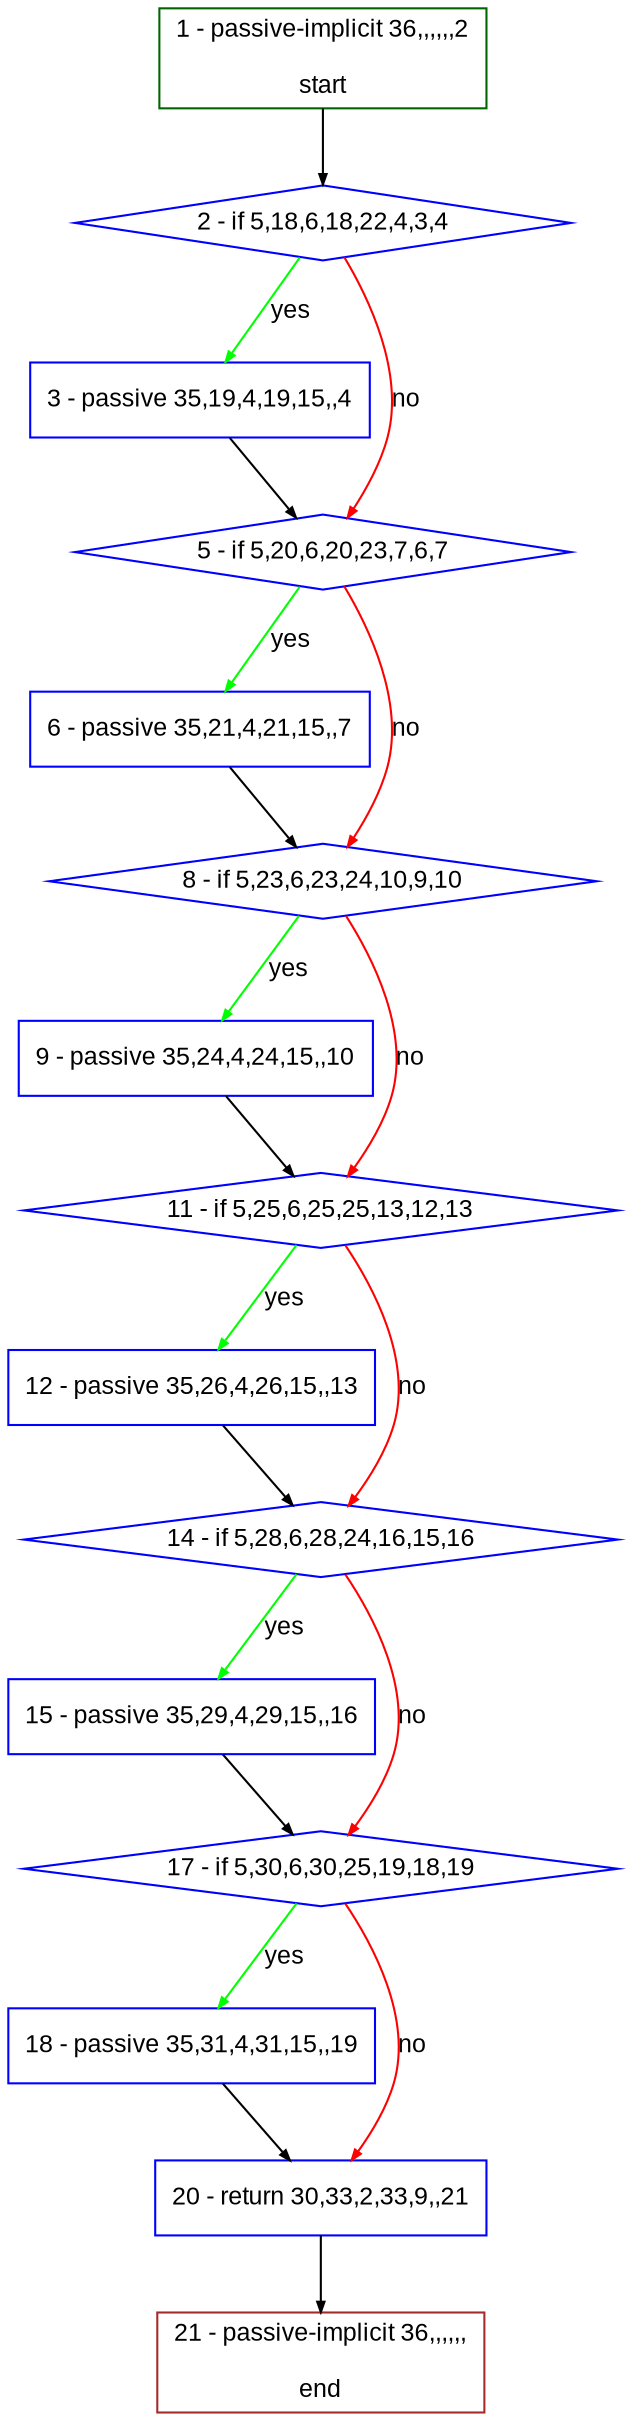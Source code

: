 digraph "" {
  graph [bgcolor="white", fillcolor="#FFFFCC", pack="true", packmode="clust", fontname="Arial", label="", fontsize="12", compound="true", style="rounded,filled"];
  node [node_initialized="no", fillcolor="white", fontname="Arial", label="", color="grey", fontsize="12", fixedsize="false", compound="true", shape="rectangle", style="filled"];
  edge [arrowtail="none", lhead="", fontcolor="black", fontname="Arial", label="", color="black", fontsize="12", arrowhead="normal", arrowsize="0.5", compound="true", ltail="", dir="forward"];
  __N1 [fillcolor="#ffffff", label="2 - if 5,18,6,18,22,4,3,4", color="#0000ff", shape="diamond", style="filled"];
  __N2 [fillcolor="#ffffff", label="1 - passive-implicit 36,,,,,,2\n\nstart", color="#006400", shape="box", style="filled"];
  __N3 [fillcolor="#ffffff", label="3 - passive 35,19,4,19,15,,4", color="#0000ff", shape="box", style="filled"];
  __N4 [fillcolor="#ffffff", label="5 - if 5,20,6,20,23,7,6,7", color="#0000ff", shape="diamond", style="filled"];
  __N5 [fillcolor="#ffffff", label="6 - passive 35,21,4,21,15,,7", color="#0000ff", shape="box", style="filled"];
  __N6 [fillcolor="#ffffff", label="8 - if 5,23,6,23,24,10,9,10", color="#0000ff", shape="diamond", style="filled"];
  __N7 [fillcolor="#ffffff", label="9 - passive 35,24,4,24,15,,10", color="#0000ff", shape="box", style="filled"];
  __N8 [fillcolor="#ffffff", label="11 - if 5,25,6,25,25,13,12,13", color="#0000ff", shape="diamond", style="filled"];
  __N9 [fillcolor="#ffffff", label="12 - passive 35,26,4,26,15,,13", color="#0000ff", shape="box", style="filled"];
  __N10 [fillcolor="#ffffff", label="14 - if 5,28,6,28,24,16,15,16", color="#0000ff", shape="diamond", style="filled"];
  __N11 [fillcolor="#ffffff", label="15 - passive 35,29,4,29,15,,16", color="#0000ff", shape="box", style="filled"];
  __N12 [fillcolor="#ffffff", label="17 - if 5,30,6,30,25,19,18,19", color="#0000ff", shape="diamond", style="filled"];
  __N13 [fillcolor="#ffffff", label="18 - passive 35,31,4,31,15,,19", color="#0000ff", shape="box", style="filled"];
  __N14 [fillcolor="#ffffff", label="20 - return 30,33,2,33,9,,21", color="#0000ff", shape="box", style="filled"];
  __N15 [fillcolor="#ffffff", label="21 - passive-implicit 36,,,,,,\n\nend", color="#a52a2a", shape="box", style="filled"];
  __N2 -> __N1 [arrowtail="none", color="#000000", label="", arrowhead="normal", dir="forward"];
  __N1 -> __N3 [arrowtail="none", color="#00ff00", label="yes", arrowhead="normal", dir="forward"];
  __N1 -> __N4 [arrowtail="none", color="#ff0000", label="no", arrowhead="normal", dir="forward"];
  __N3 -> __N4 [arrowtail="none", color="#000000", label="", arrowhead="normal", dir="forward"];
  __N4 -> __N5 [arrowtail="none", color="#00ff00", label="yes", arrowhead="normal", dir="forward"];
  __N4 -> __N6 [arrowtail="none", color="#ff0000", label="no", arrowhead="normal", dir="forward"];
  __N5 -> __N6 [arrowtail="none", color="#000000", label="", arrowhead="normal", dir="forward"];
  __N6 -> __N7 [arrowtail="none", color="#00ff00", label="yes", arrowhead="normal", dir="forward"];
  __N6 -> __N8 [arrowtail="none", color="#ff0000", label="no", arrowhead="normal", dir="forward"];
  __N7 -> __N8 [arrowtail="none", color="#000000", label="", arrowhead="normal", dir="forward"];
  __N8 -> __N9 [arrowtail="none", color="#00ff00", label="yes", arrowhead="normal", dir="forward"];
  __N8 -> __N10 [arrowtail="none", color="#ff0000", label="no", arrowhead="normal", dir="forward"];
  __N9 -> __N10 [arrowtail="none", color="#000000", label="", arrowhead="normal", dir="forward"];
  __N10 -> __N11 [arrowtail="none", color="#00ff00", label="yes", arrowhead="normal", dir="forward"];
  __N10 -> __N12 [arrowtail="none", color="#ff0000", label="no", arrowhead="normal", dir="forward"];
  __N11 -> __N12 [arrowtail="none", color="#000000", label="", arrowhead="normal", dir="forward"];
  __N12 -> __N13 [arrowtail="none", color="#00ff00", label="yes", arrowhead="normal", dir="forward"];
  __N12 -> __N14 [arrowtail="none", color="#ff0000", label="no", arrowhead="normal", dir="forward"];
  __N13 -> __N14 [arrowtail="none", color="#000000", label="", arrowhead="normal", dir="forward"];
  __N14 -> __N15 [arrowtail="none", color="#000000", label="", arrowhead="normal", dir="forward"];
}
